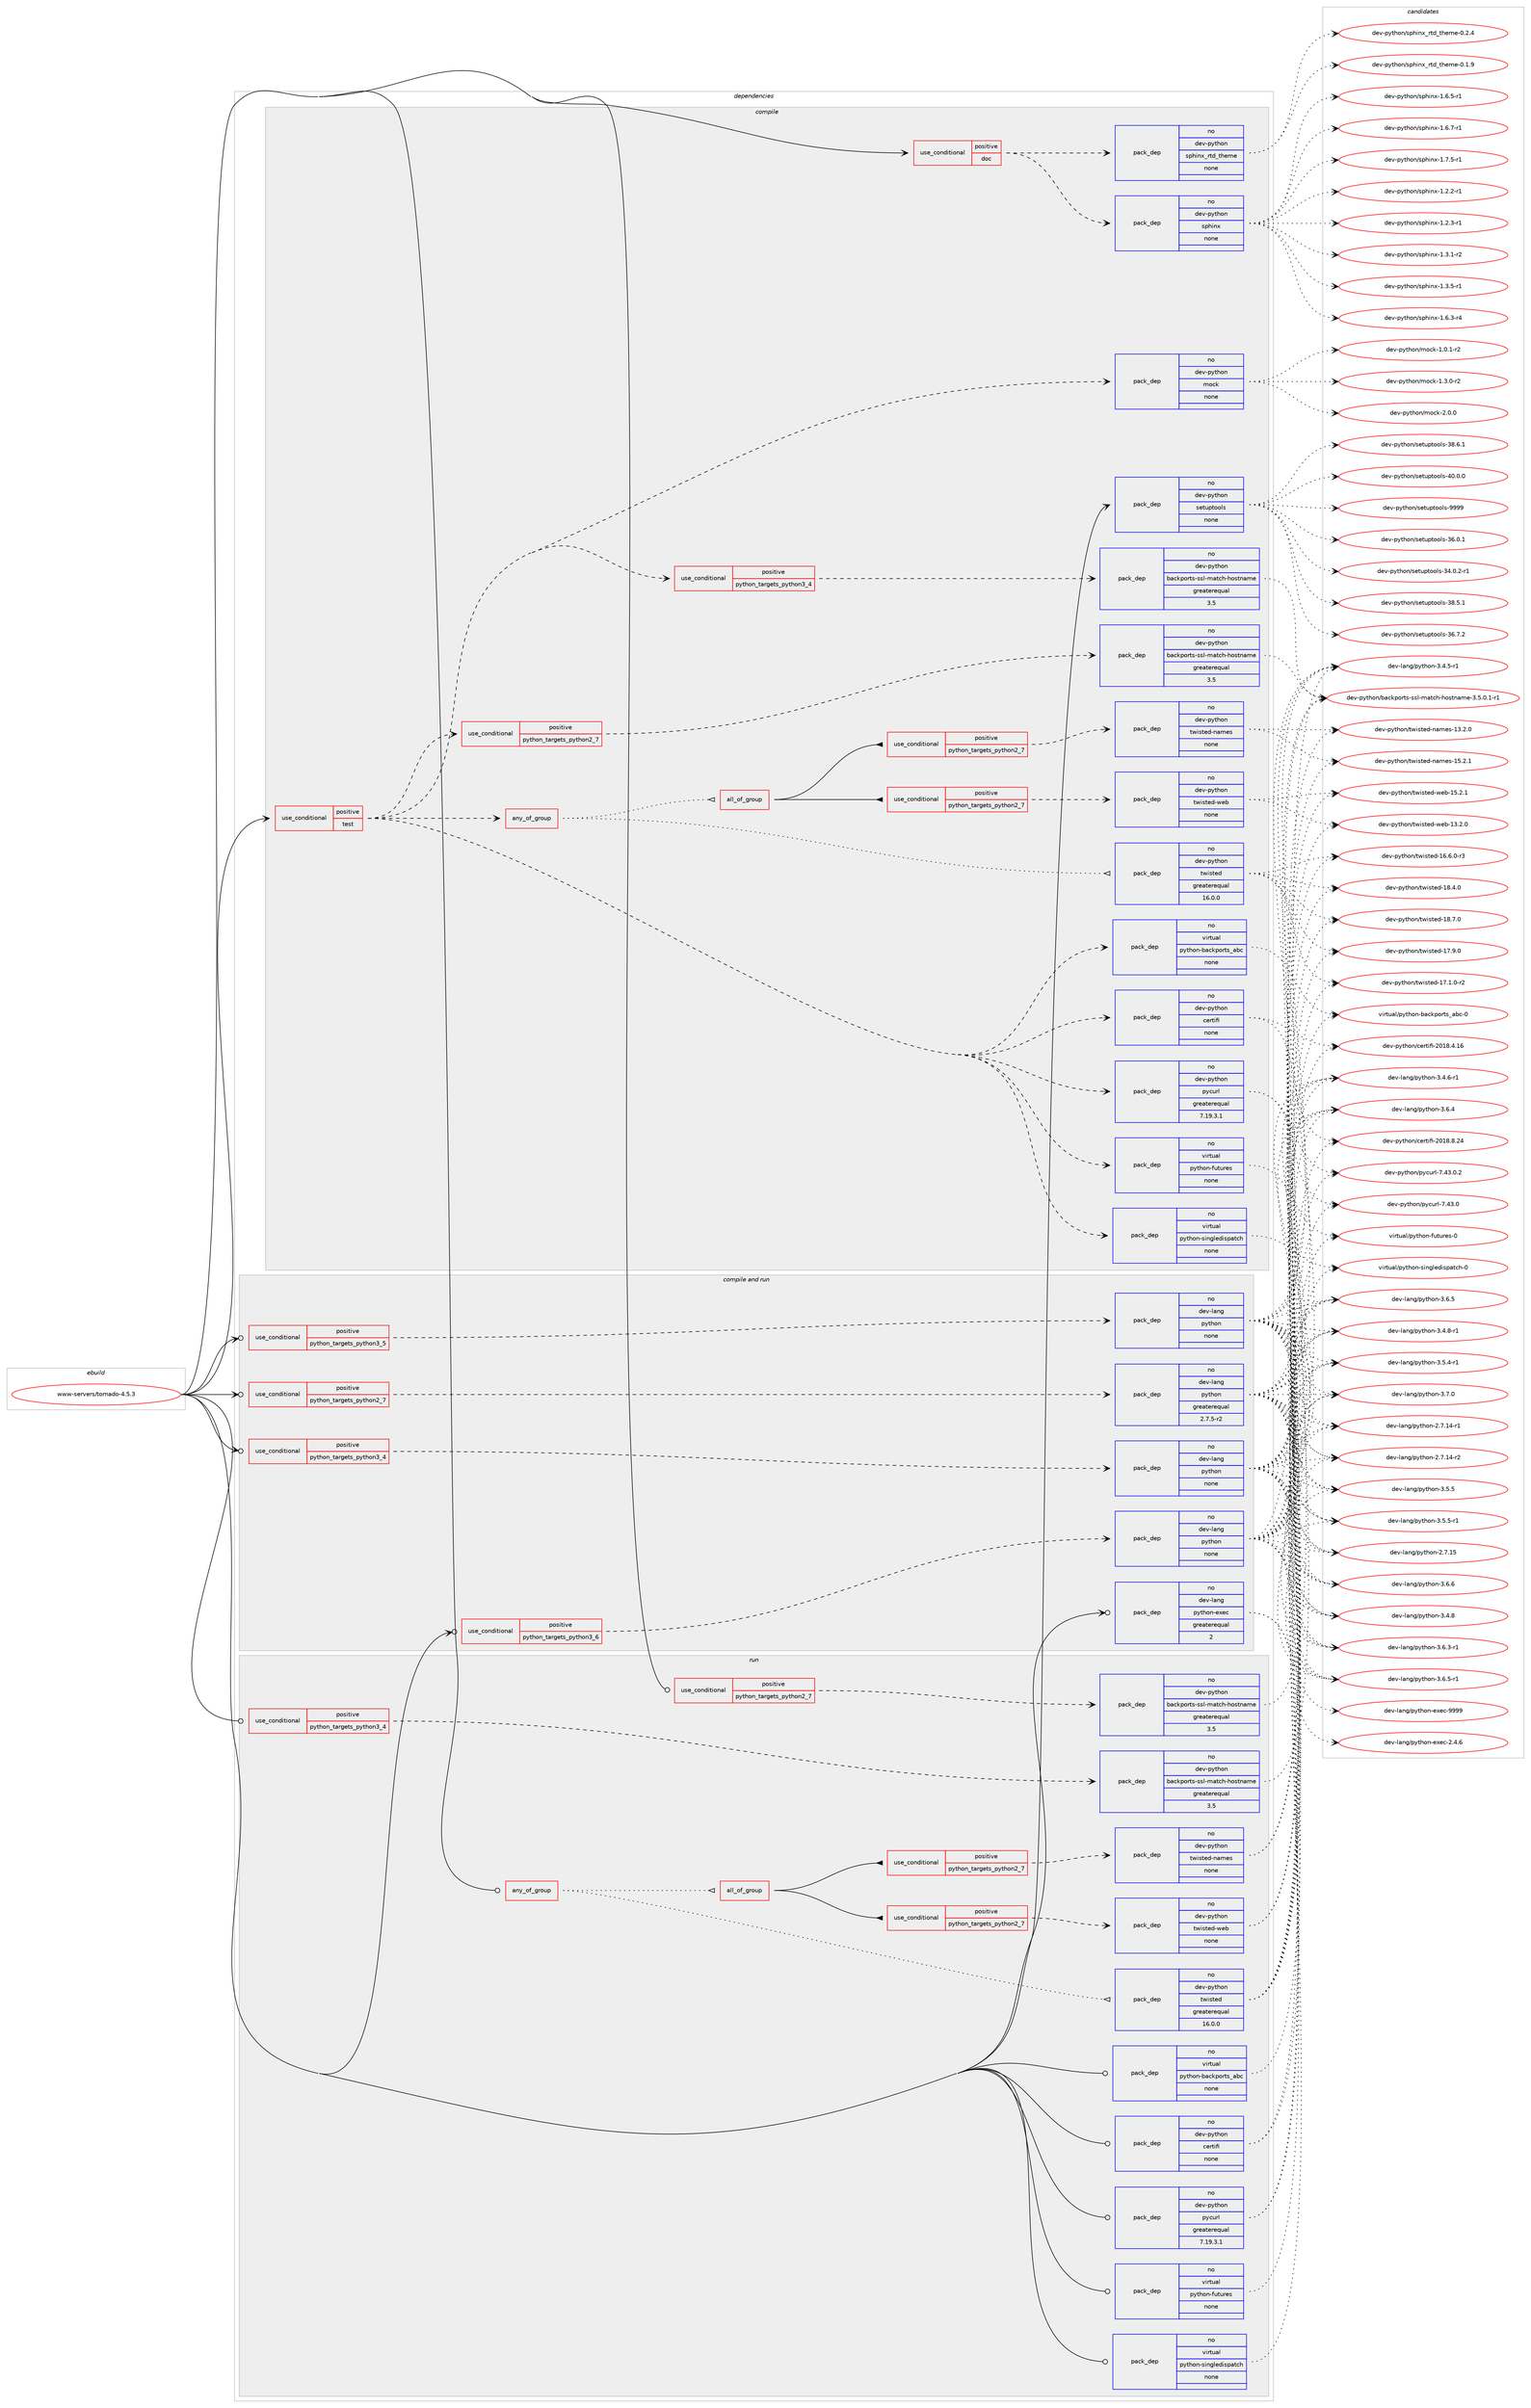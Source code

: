 digraph prolog {

# *************
# Graph options
# *************

newrank=true;
concentrate=true;
compound=true;
graph [rankdir=LR,fontname=Helvetica,fontsize=10,ranksep=1.5];#, ranksep=2.5, nodesep=0.2];
edge  [arrowhead=vee];
node  [fontname=Helvetica,fontsize=10];

# **********
# The ebuild
# **********

subgraph cluster_leftcol {
color=gray;
rank=same;
label=<<i>ebuild</i>>;
id [label="www-servers/tornado-4.5.3", color=red, width=4, href="../www-servers/tornado-4.5.3.svg"];
}

# ****************
# The dependencies
# ****************

subgraph cluster_midcol {
color=gray;
label=<<i>dependencies</i>>;
subgraph cluster_compile {
fillcolor="#eeeeee";
style=filled;
label=<<i>compile</i>>;
subgraph cond4074 {
dependency18777 [label=<<TABLE BORDER="0" CELLBORDER="1" CELLSPACING="0" CELLPADDING="4"><TR><TD ROWSPAN="3" CELLPADDING="10">use_conditional</TD></TR><TR><TD>positive</TD></TR><TR><TD>doc</TD></TR></TABLE>>, shape=none, color=red];
subgraph pack14346 {
dependency18778 [label=<<TABLE BORDER="0" CELLBORDER="1" CELLSPACING="0" CELLPADDING="4" WIDTH="220"><TR><TD ROWSPAN="6" CELLPADDING="30">pack_dep</TD></TR><TR><TD WIDTH="110">no</TD></TR><TR><TD>dev-python</TD></TR><TR><TD>sphinx</TD></TR><TR><TD>none</TD></TR><TR><TD></TD></TR></TABLE>>, shape=none, color=blue];
}
dependency18777:e -> dependency18778:w [weight=20,style="dashed",arrowhead="vee"];
subgraph pack14347 {
dependency18779 [label=<<TABLE BORDER="0" CELLBORDER="1" CELLSPACING="0" CELLPADDING="4" WIDTH="220"><TR><TD ROWSPAN="6" CELLPADDING="30">pack_dep</TD></TR><TR><TD WIDTH="110">no</TD></TR><TR><TD>dev-python</TD></TR><TR><TD>sphinx_rtd_theme</TD></TR><TR><TD>none</TD></TR><TR><TD></TD></TR></TABLE>>, shape=none, color=blue];
}
dependency18777:e -> dependency18779:w [weight=20,style="dashed",arrowhead="vee"];
}
id:e -> dependency18777:w [weight=20,style="solid",arrowhead="vee"];
subgraph cond4075 {
dependency18780 [label=<<TABLE BORDER="0" CELLBORDER="1" CELLSPACING="0" CELLPADDING="4"><TR><TD ROWSPAN="3" CELLPADDING="10">use_conditional</TD></TR><TR><TD>positive</TD></TR><TR><TD>test</TD></TR></TABLE>>, shape=none, color=red];
subgraph pack14348 {
dependency18781 [label=<<TABLE BORDER="0" CELLBORDER="1" CELLSPACING="0" CELLPADDING="4" WIDTH="220"><TR><TD ROWSPAN="6" CELLPADDING="30">pack_dep</TD></TR><TR><TD WIDTH="110">no</TD></TR><TR><TD>dev-python</TD></TR><TR><TD>certifi</TD></TR><TR><TD>none</TD></TR><TR><TD></TD></TR></TABLE>>, shape=none, color=blue];
}
dependency18780:e -> dependency18781:w [weight=20,style="dashed",arrowhead="vee"];
subgraph pack14349 {
dependency18782 [label=<<TABLE BORDER="0" CELLBORDER="1" CELLSPACING="0" CELLPADDING="4" WIDTH="220"><TR><TD ROWSPAN="6" CELLPADDING="30">pack_dep</TD></TR><TR><TD WIDTH="110">no</TD></TR><TR><TD>dev-python</TD></TR><TR><TD>pycurl</TD></TR><TR><TD>greaterequal</TD></TR><TR><TD>7.19.3.1</TD></TR></TABLE>>, shape=none, color=blue];
}
dependency18780:e -> dependency18782:w [weight=20,style="dashed",arrowhead="vee"];
subgraph cond4076 {
dependency18783 [label=<<TABLE BORDER="0" CELLBORDER="1" CELLSPACING="0" CELLPADDING="4"><TR><TD ROWSPAN="3" CELLPADDING="10">use_conditional</TD></TR><TR><TD>positive</TD></TR><TR><TD>python_targets_python2_7</TD></TR></TABLE>>, shape=none, color=red];
subgraph pack14350 {
dependency18784 [label=<<TABLE BORDER="0" CELLBORDER="1" CELLSPACING="0" CELLPADDING="4" WIDTH="220"><TR><TD ROWSPAN="6" CELLPADDING="30">pack_dep</TD></TR><TR><TD WIDTH="110">no</TD></TR><TR><TD>dev-python</TD></TR><TR><TD>backports-ssl-match-hostname</TD></TR><TR><TD>greaterequal</TD></TR><TR><TD>3.5</TD></TR></TABLE>>, shape=none, color=blue];
}
dependency18783:e -> dependency18784:w [weight=20,style="dashed",arrowhead="vee"];
}
dependency18780:e -> dependency18783:w [weight=20,style="dashed",arrowhead="vee"];
subgraph cond4077 {
dependency18785 [label=<<TABLE BORDER="0" CELLBORDER="1" CELLSPACING="0" CELLPADDING="4"><TR><TD ROWSPAN="3" CELLPADDING="10">use_conditional</TD></TR><TR><TD>positive</TD></TR><TR><TD>python_targets_python3_4</TD></TR></TABLE>>, shape=none, color=red];
subgraph pack14351 {
dependency18786 [label=<<TABLE BORDER="0" CELLBORDER="1" CELLSPACING="0" CELLPADDING="4" WIDTH="220"><TR><TD ROWSPAN="6" CELLPADDING="30">pack_dep</TD></TR><TR><TD WIDTH="110">no</TD></TR><TR><TD>dev-python</TD></TR><TR><TD>backports-ssl-match-hostname</TD></TR><TR><TD>greaterequal</TD></TR><TR><TD>3.5</TD></TR></TABLE>>, shape=none, color=blue];
}
dependency18785:e -> dependency18786:w [weight=20,style="dashed",arrowhead="vee"];
}
dependency18780:e -> dependency18785:w [weight=20,style="dashed",arrowhead="vee"];
subgraph any338 {
dependency18787 [label=<<TABLE BORDER="0" CELLBORDER="1" CELLSPACING="0" CELLPADDING="4"><TR><TD CELLPADDING="10">any_of_group</TD></TR></TABLE>>, shape=none, color=red];subgraph pack14352 {
dependency18788 [label=<<TABLE BORDER="0" CELLBORDER="1" CELLSPACING="0" CELLPADDING="4" WIDTH="220"><TR><TD ROWSPAN="6" CELLPADDING="30">pack_dep</TD></TR><TR><TD WIDTH="110">no</TD></TR><TR><TD>dev-python</TD></TR><TR><TD>twisted</TD></TR><TR><TD>greaterequal</TD></TR><TR><TD>16.0.0</TD></TR></TABLE>>, shape=none, color=blue];
}
dependency18787:e -> dependency18788:w [weight=20,style="dotted",arrowhead="oinv"];
subgraph all22 {
dependency18789 [label=<<TABLE BORDER="0" CELLBORDER="1" CELLSPACING="0" CELLPADDING="4"><TR><TD CELLPADDING="10">all_of_group</TD></TR></TABLE>>, shape=none, color=red];subgraph cond4078 {
dependency18790 [label=<<TABLE BORDER="0" CELLBORDER="1" CELLSPACING="0" CELLPADDING="4"><TR><TD ROWSPAN="3" CELLPADDING="10">use_conditional</TD></TR><TR><TD>positive</TD></TR><TR><TD>python_targets_python2_7</TD></TR></TABLE>>, shape=none, color=red];
subgraph pack14353 {
dependency18791 [label=<<TABLE BORDER="0" CELLBORDER="1" CELLSPACING="0" CELLPADDING="4" WIDTH="220"><TR><TD ROWSPAN="6" CELLPADDING="30">pack_dep</TD></TR><TR><TD WIDTH="110">no</TD></TR><TR><TD>dev-python</TD></TR><TR><TD>twisted-names</TD></TR><TR><TD>none</TD></TR><TR><TD></TD></TR></TABLE>>, shape=none, color=blue];
}
dependency18790:e -> dependency18791:w [weight=20,style="dashed",arrowhead="vee"];
}
dependency18789:e -> dependency18790:w [weight=20,style="solid",arrowhead="inv"];
subgraph cond4079 {
dependency18792 [label=<<TABLE BORDER="0" CELLBORDER="1" CELLSPACING="0" CELLPADDING="4"><TR><TD ROWSPAN="3" CELLPADDING="10">use_conditional</TD></TR><TR><TD>positive</TD></TR><TR><TD>python_targets_python2_7</TD></TR></TABLE>>, shape=none, color=red];
subgraph pack14354 {
dependency18793 [label=<<TABLE BORDER="0" CELLBORDER="1" CELLSPACING="0" CELLPADDING="4" WIDTH="220"><TR><TD ROWSPAN="6" CELLPADDING="30">pack_dep</TD></TR><TR><TD WIDTH="110">no</TD></TR><TR><TD>dev-python</TD></TR><TR><TD>twisted-web</TD></TR><TR><TD>none</TD></TR><TR><TD></TD></TR></TABLE>>, shape=none, color=blue];
}
dependency18792:e -> dependency18793:w [weight=20,style="dashed",arrowhead="vee"];
}
dependency18789:e -> dependency18792:w [weight=20,style="solid",arrowhead="inv"];
}
dependency18787:e -> dependency18789:w [weight=20,style="dotted",arrowhead="oinv"];
}
dependency18780:e -> dependency18787:w [weight=20,style="dashed",arrowhead="vee"];
subgraph pack14355 {
dependency18794 [label=<<TABLE BORDER="0" CELLBORDER="1" CELLSPACING="0" CELLPADDING="4" WIDTH="220"><TR><TD ROWSPAN="6" CELLPADDING="30">pack_dep</TD></TR><TR><TD WIDTH="110">no</TD></TR><TR><TD>virtual</TD></TR><TR><TD>python-backports_abc</TD></TR><TR><TD>none</TD></TR><TR><TD></TD></TR></TABLE>>, shape=none, color=blue];
}
dependency18780:e -> dependency18794:w [weight=20,style="dashed",arrowhead="vee"];
subgraph pack14356 {
dependency18795 [label=<<TABLE BORDER="0" CELLBORDER="1" CELLSPACING="0" CELLPADDING="4" WIDTH="220"><TR><TD ROWSPAN="6" CELLPADDING="30">pack_dep</TD></TR><TR><TD WIDTH="110">no</TD></TR><TR><TD>virtual</TD></TR><TR><TD>python-futures</TD></TR><TR><TD>none</TD></TR><TR><TD></TD></TR></TABLE>>, shape=none, color=blue];
}
dependency18780:e -> dependency18795:w [weight=20,style="dashed",arrowhead="vee"];
subgraph pack14357 {
dependency18796 [label=<<TABLE BORDER="0" CELLBORDER="1" CELLSPACING="0" CELLPADDING="4" WIDTH="220"><TR><TD ROWSPAN="6" CELLPADDING="30">pack_dep</TD></TR><TR><TD WIDTH="110">no</TD></TR><TR><TD>virtual</TD></TR><TR><TD>python-singledispatch</TD></TR><TR><TD>none</TD></TR><TR><TD></TD></TR></TABLE>>, shape=none, color=blue];
}
dependency18780:e -> dependency18796:w [weight=20,style="dashed",arrowhead="vee"];
subgraph pack14358 {
dependency18797 [label=<<TABLE BORDER="0" CELLBORDER="1" CELLSPACING="0" CELLPADDING="4" WIDTH="220"><TR><TD ROWSPAN="6" CELLPADDING="30">pack_dep</TD></TR><TR><TD WIDTH="110">no</TD></TR><TR><TD>dev-python</TD></TR><TR><TD>mock</TD></TR><TR><TD>none</TD></TR><TR><TD></TD></TR></TABLE>>, shape=none, color=blue];
}
dependency18780:e -> dependency18797:w [weight=20,style="dashed",arrowhead="vee"];
}
id:e -> dependency18780:w [weight=20,style="solid",arrowhead="vee"];
subgraph pack14359 {
dependency18798 [label=<<TABLE BORDER="0" CELLBORDER="1" CELLSPACING="0" CELLPADDING="4" WIDTH="220"><TR><TD ROWSPAN="6" CELLPADDING="30">pack_dep</TD></TR><TR><TD WIDTH="110">no</TD></TR><TR><TD>dev-python</TD></TR><TR><TD>setuptools</TD></TR><TR><TD>none</TD></TR><TR><TD></TD></TR></TABLE>>, shape=none, color=blue];
}
id:e -> dependency18798:w [weight=20,style="solid",arrowhead="vee"];
}
subgraph cluster_compileandrun {
fillcolor="#eeeeee";
style=filled;
label=<<i>compile and run</i>>;
subgraph cond4080 {
dependency18799 [label=<<TABLE BORDER="0" CELLBORDER="1" CELLSPACING="0" CELLPADDING="4"><TR><TD ROWSPAN="3" CELLPADDING="10">use_conditional</TD></TR><TR><TD>positive</TD></TR><TR><TD>python_targets_python2_7</TD></TR></TABLE>>, shape=none, color=red];
subgraph pack14360 {
dependency18800 [label=<<TABLE BORDER="0" CELLBORDER="1" CELLSPACING="0" CELLPADDING="4" WIDTH="220"><TR><TD ROWSPAN="6" CELLPADDING="30">pack_dep</TD></TR><TR><TD WIDTH="110">no</TD></TR><TR><TD>dev-lang</TD></TR><TR><TD>python</TD></TR><TR><TD>greaterequal</TD></TR><TR><TD>2.7.5-r2</TD></TR></TABLE>>, shape=none, color=blue];
}
dependency18799:e -> dependency18800:w [weight=20,style="dashed",arrowhead="vee"];
}
id:e -> dependency18799:w [weight=20,style="solid",arrowhead="odotvee"];
subgraph cond4081 {
dependency18801 [label=<<TABLE BORDER="0" CELLBORDER="1" CELLSPACING="0" CELLPADDING="4"><TR><TD ROWSPAN="3" CELLPADDING="10">use_conditional</TD></TR><TR><TD>positive</TD></TR><TR><TD>python_targets_python3_4</TD></TR></TABLE>>, shape=none, color=red];
subgraph pack14361 {
dependency18802 [label=<<TABLE BORDER="0" CELLBORDER="1" CELLSPACING="0" CELLPADDING="4" WIDTH="220"><TR><TD ROWSPAN="6" CELLPADDING="30">pack_dep</TD></TR><TR><TD WIDTH="110">no</TD></TR><TR><TD>dev-lang</TD></TR><TR><TD>python</TD></TR><TR><TD>none</TD></TR><TR><TD></TD></TR></TABLE>>, shape=none, color=blue];
}
dependency18801:e -> dependency18802:w [weight=20,style="dashed",arrowhead="vee"];
}
id:e -> dependency18801:w [weight=20,style="solid",arrowhead="odotvee"];
subgraph cond4082 {
dependency18803 [label=<<TABLE BORDER="0" CELLBORDER="1" CELLSPACING="0" CELLPADDING="4"><TR><TD ROWSPAN="3" CELLPADDING="10">use_conditional</TD></TR><TR><TD>positive</TD></TR><TR><TD>python_targets_python3_5</TD></TR></TABLE>>, shape=none, color=red];
subgraph pack14362 {
dependency18804 [label=<<TABLE BORDER="0" CELLBORDER="1" CELLSPACING="0" CELLPADDING="4" WIDTH="220"><TR><TD ROWSPAN="6" CELLPADDING="30">pack_dep</TD></TR><TR><TD WIDTH="110">no</TD></TR><TR><TD>dev-lang</TD></TR><TR><TD>python</TD></TR><TR><TD>none</TD></TR><TR><TD></TD></TR></TABLE>>, shape=none, color=blue];
}
dependency18803:e -> dependency18804:w [weight=20,style="dashed",arrowhead="vee"];
}
id:e -> dependency18803:w [weight=20,style="solid",arrowhead="odotvee"];
subgraph cond4083 {
dependency18805 [label=<<TABLE BORDER="0" CELLBORDER="1" CELLSPACING="0" CELLPADDING="4"><TR><TD ROWSPAN="3" CELLPADDING="10">use_conditional</TD></TR><TR><TD>positive</TD></TR><TR><TD>python_targets_python3_6</TD></TR></TABLE>>, shape=none, color=red];
subgraph pack14363 {
dependency18806 [label=<<TABLE BORDER="0" CELLBORDER="1" CELLSPACING="0" CELLPADDING="4" WIDTH="220"><TR><TD ROWSPAN="6" CELLPADDING="30">pack_dep</TD></TR><TR><TD WIDTH="110">no</TD></TR><TR><TD>dev-lang</TD></TR><TR><TD>python</TD></TR><TR><TD>none</TD></TR><TR><TD></TD></TR></TABLE>>, shape=none, color=blue];
}
dependency18805:e -> dependency18806:w [weight=20,style="dashed",arrowhead="vee"];
}
id:e -> dependency18805:w [weight=20,style="solid",arrowhead="odotvee"];
subgraph pack14364 {
dependency18807 [label=<<TABLE BORDER="0" CELLBORDER="1" CELLSPACING="0" CELLPADDING="4" WIDTH="220"><TR><TD ROWSPAN="6" CELLPADDING="30">pack_dep</TD></TR><TR><TD WIDTH="110">no</TD></TR><TR><TD>dev-lang</TD></TR><TR><TD>python-exec</TD></TR><TR><TD>greaterequal</TD></TR><TR><TD>2</TD></TR></TABLE>>, shape=none, color=blue];
}
id:e -> dependency18807:w [weight=20,style="solid",arrowhead="odotvee"];
}
subgraph cluster_run {
fillcolor="#eeeeee";
style=filled;
label=<<i>run</i>>;
subgraph any339 {
dependency18808 [label=<<TABLE BORDER="0" CELLBORDER="1" CELLSPACING="0" CELLPADDING="4"><TR><TD CELLPADDING="10">any_of_group</TD></TR></TABLE>>, shape=none, color=red];subgraph pack14365 {
dependency18809 [label=<<TABLE BORDER="0" CELLBORDER="1" CELLSPACING="0" CELLPADDING="4" WIDTH="220"><TR><TD ROWSPAN="6" CELLPADDING="30">pack_dep</TD></TR><TR><TD WIDTH="110">no</TD></TR><TR><TD>dev-python</TD></TR><TR><TD>twisted</TD></TR><TR><TD>greaterequal</TD></TR><TR><TD>16.0.0</TD></TR></TABLE>>, shape=none, color=blue];
}
dependency18808:e -> dependency18809:w [weight=20,style="dotted",arrowhead="oinv"];
subgraph all23 {
dependency18810 [label=<<TABLE BORDER="0" CELLBORDER="1" CELLSPACING="0" CELLPADDING="4"><TR><TD CELLPADDING="10">all_of_group</TD></TR></TABLE>>, shape=none, color=red];subgraph cond4084 {
dependency18811 [label=<<TABLE BORDER="0" CELLBORDER="1" CELLSPACING="0" CELLPADDING="4"><TR><TD ROWSPAN="3" CELLPADDING="10">use_conditional</TD></TR><TR><TD>positive</TD></TR><TR><TD>python_targets_python2_7</TD></TR></TABLE>>, shape=none, color=red];
subgraph pack14366 {
dependency18812 [label=<<TABLE BORDER="0" CELLBORDER="1" CELLSPACING="0" CELLPADDING="4" WIDTH="220"><TR><TD ROWSPAN="6" CELLPADDING="30">pack_dep</TD></TR><TR><TD WIDTH="110">no</TD></TR><TR><TD>dev-python</TD></TR><TR><TD>twisted-names</TD></TR><TR><TD>none</TD></TR><TR><TD></TD></TR></TABLE>>, shape=none, color=blue];
}
dependency18811:e -> dependency18812:w [weight=20,style="dashed",arrowhead="vee"];
}
dependency18810:e -> dependency18811:w [weight=20,style="solid",arrowhead="inv"];
subgraph cond4085 {
dependency18813 [label=<<TABLE BORDER="0" CELLBORDER="1" CELLSPACING="0" CELLPADDING="4"><TR><TD ROWSPAN="3" CELLPADDING="10">use_conditional</TD></TR><TR><TD>positive</TD></TR><TR><TD>python_targets_python2_7</TD></TR></TABLE>>, shape=none, color=red];
subgraph pack14367 {
dependency18814 [label=<<TABLE BORDER="0" CELLBORDER="1" CELLSPACING="0" CELLPADDING="4" WIDTH="220"><TR><TD ROWSPAN="6" CELLPADDING="30">pack_dep</TD></TR><TR><TD WIDTH="110">no</TD></TR><TR><TD>dev-python</TD></TR><TR><TD>twisted-web</TD></TR><TR><TD>none</TD></TR><TR><TD></TD></TR></TABLE>>, shape=none, color=blue];
}
dependency18813:e -> dependency18814:w [weight=20,style="dashed",arrowhead="vee"];
}
dependency18810:e -> dependency18813:w [weight=20,style="solid",arrowhead="inv"];
}
dependency18808:e -> dependency18810:w [weight=20,style="dotted",arrowhead="oinv"];
}
id:e -> dependency18808:w [weight=20,style="solid",arrowhead="odot"];
subgraph cond4086 {
dependency18815 [label=<<TABLE BORDER="0" CELLBORDER="1" CELLSPACING="0" CELLPADDING="4"><TR><TD ROWSPAN="3" CELLPADDING="10">use_conditional</TD></TR><TR><TD>positive</TD></TR><TR><TD>python_targets_python2_7</TD></TR></TABLE>>, shape=none, color=red];
subgraph pack14368 {
dependency18816 [label=<<TABLE BORDER="0" CELLBORDER="1" CELLSPACING="0" CELLPADDING="4" WIDTH="220"><TR><TD ROWSPAN="6" CELLPADDING="30">pack_dep</TD></TR><TR><TD WIDTH="110">no</TD></TR><TR><TD>dev-python</TD></TR><TR><TD>backports-ssl-match-hostname</TD></TR><TR><TD>greaterequal</TD></TR><TR><TD>3.5</TD></TR></TABLE>>, shape=none, color=blue];
}
dependency18815:e -> dependency18816:w [weight=20,style="dashed",arrowhead="vee"];
}
id:e -> dependency18815:w [weight=20,style="solid",arrowhead="odot"];
subgraph cond4087 {
dependency18817 [label=<<TABLE BORDER="0" CELLBORDER="1" CELLSPACING="0" CELLPADDING="4"><TR><TD ROWSPAN="3" CELLPADDING="10">use_conditional</TD></TR><TR><TD>positive</TD></TR><TR><TD>python_targets_python3_4</TD></TR></TABLE>>, shape=none, color=red];
subgraph pack14369 {
dependency18818 [label=<<TABLE BORDER="0" CELLBORDER="1" CELLSPACING="0" CELLPADDING="4" WIDTH="220"><TR><TD ROWSPAN="6" CELLPADDING="30">pack_dep</TD></TR><TR><TD WIDTH="110">no</TD></TR><TR><TD>dev-python</TD></TR><TR><TD>backports-ssl-match-hostname</TD></TR><TR><TD>greaterequal</TD></TR><TR><TD>3.5</TD></TR></TABLE>>, shape=none, color=blue];
}
dependency18817:e -> dependency18818:w [weight=20,style="dashed",arrowhead="vee"];
}
id:e -> dependency18817:w [weight=20,style="solid",arrowhead="odot"];
subgraph pack14370 {
dependency18819 [label=<<TABLE BORDER="0" CELLBORDER="1" CELLSPACING="0" CELLPADDING="4" WIDTH="220"><TR><TD ROWSPAN="6" CELLPADDING="30">pack_dep</TD></TR><TR><TD WIDTH="110">no</TD></TR><TR><TD>dev-python</TD></TR><TR><TD>certifi</TD></TR><TR><TD>none</TD></TR><TR><TD></TD></TR></TABLE>>, shape=none, color=blue];
}
id:e -> dependency18819:w [weight=20,style="solid",arrowhead="odot"];
subgraph pack14371 {
dependency18820 [label=<<TABLE BORDER="0" CELLBORDER="1" CELLSPACING="0" CELLPADDING="4" WIDTH="220"><TR><TD ROWSPAN="6" CELLPADDING="30">pack_dep</TD></TR><TR><TD WIDTH="110">no</TD></TR><TR><TD>dev-python</TD></TR><TR><TD>pycurl</TD></TR><TR><TD>greaterequal</TD></TR><TR><TD>7.19.3.1</TD></TR></TABLE>>, shape=none, color=blue];
}
id:e -> dependency18820:w [weight=20,style="solid",arrowhead="odot"];
subgraph pack14372 {
dependency18821 [label=<<TABLE BORDER="0" CELLBORDER="1" CELLSPACING="0" CELLPADDING="4" WIDTH="220"><TR><TD ROWSPAN="6" CELLPADDING="30">pack_dep</TD></TR><TR><TD WIDTH="110">no</TD></TR><TR><TD>virtual</TD></TR><TR><TD>python-backports_abc</TD></TR><TR><TD>none</TD></TR><TR><TD></TD></TR></TABLE>>, shape=none, color=blue];
}
id:e -> dependency18821:w [weight=20,style="solid",arrowhead="odot"];
subgraph pack14373 {
dependency18822 [label=<<TABLE BORDER="0" CELLBORDER="1" CELLSPACING="0" CELLPADDING="4" WIDTH="220"><TR><TD ROWSPAN="6" CELLPADDING="30">pack_dep</TD></TR><TR><TD WIDTH="110">no</TD></TR><TR><TD>virtual</TD></TR><TR><TD>python-futures</TD></TR><TR><TD>none</TD></TR><TR><TD></TD></TR></TABLE>>, shape=none, color=blue];
}
id:e -> dependency18822:w [weight=20,style="solid",arrowhead="odot"];
subgraph pack14374 {
dependency18823 [label=<<TABLE BORDER="0" CELLBORDER="1" CELLSPACING="0" CELLPADDING="4" WIDTH="220"><TR><TD ROWSPAN="6" CELLPADDING="30">pack_dep</TD></TR><TR><TD WIDTH="110">no</TD></TR><TR><TD>virtual</TD></TR><TR><TD>python-singledispatch</TD></TR><TR><TD>none</TD></TR><TR><TD></TD></TR></TABLE>>, shape=none, color=blue];
}
id:e -> dependency18823:w [weight=20,style="solid",arrowhead="odot"];
}
}

# **************
# The candidates
# **************

subgraph cluster_choices {
rank=same;
color=gray;
label=<<i>candidates</i>>;

subgraph choice14346 {
color=black;
nodesep=1;
choice10010111845112121116104111110471151121041051101204549465046504511449 [label="dev-python/sphinx-1.2.2-r1", color=red, width=4,href="../dev-python/sphinx-1.2.2-r1.svg"];
choice10010111845112121116104111110471151121041051101204549465046514511449 [label="dev-python/sphinx-1.2.3-r1", color=red, width=4,href="../dev-python/sphinx-1.2.3-r1.svg"];
choice10010111845112121116104111110471151121041051101204549465146494511450 [label="dev-python/sphinx-1.3.1-r2", color=red, width=4,href="../dev-python/sphinx-1.3.1-r2.svg"];
choice10010111845112121116104111110471151121041051101204549465146534511449 [label="dev-python/sphinx-1.3.5-r1", color=red, width=4,href="../dev-python/sphinx-1.3.5-r1.svg"];
choice10010111845112121116104111110471151121041051101204549465446514511452 [label="dev-python/sphinx-1.6.3-r4", color=red, width=4,href="../dev-python/sphinx-1.6.3-r4.svg"];
choice10010111845112121116104111110471151121041051101204549465446534511449 [label="dev-python/sphinx-1.6.5-r1", color=red, width=4,href="../dev-python/sphinx-1.6.5-r1.svg"];
choice10010111845112121116104111110471151121041051101204549465446554511449 [label="dev-python/sphinx-1.6.7-r1", color=red, width=4,href="../dev-python/sphinx-1.6.7-r1.svg"];
choice10010111845112121116104111110471151121041051101204549465546534511449 [label="dev-python/sphinx-1.7.5-r1", color=red, width=4,href="../dev-python/sphinx-1.7.5-r1.svg"];
dependency18778:e -> choice10010111845112121116104111110471151121041051101204549465046504511449:w [style=dotted,weight="100"];
dependency18778:e -> choice10010111845112121116104111110471151121041051101204549465046514511449:w [style=dotted,weight="100"];
dependency18778:e -> choice10010111845112121116104111110471151121041051101204549465146494511450:w [style=dotted,weight="100"];
dependency18778:e -> choice10010111845112121116104111110471151121041051101204549465146534511449:w [style=dotted,weight="100"];
dependency18778:e -> choice10010111845112121116104111110471151121041051101204549465446514511452:w [style=dotted,weight="100"];
dependency18778:e -> choice10010111845112121116104111110471151121041051101204549465446534511449:w [style=dotted,weight="100"];
dependency18778:e -> choice10010111845112121116104111110471151121041051101204549465446554511449:w [style=dotted,weight="100"];
dependency18778:e -> choice10010111845112121116104111110471151121041051101204549465546534511449:w [style=dotted,weight="100"];
}
subgraph choice14347 {
color=black;
nodesep=1;
choice10010111845112121116104111110471151121041051101209511411610095116104101109101454846494657 [label="dev-python/sphinx_rtd_theme-0.1.9", color=red, width=4,href="../dev-python/sphinx_rtd_theme-0.1.9.svg"];
choice10010111845112121116104111110471151121041051101209511411610095116104101109101454846504652 [label="dev-python/sphinx_rtd_theme-0.2.4", color=red, width=4,href="../dev-python/sphinx_rtd_theme-0.2.4.svg"];
dependency18779:e -> choice10010111845112121116104111110471151121041051101209511411610095116104101109101454846494657:w [style=dotted,weight="100"];
dependency18779:e -> choice10010111845112121116104111110471151121041051101209511411610095116104101109101454846504652:w [style=dotted,weight="100"];
}
subgraph choice14348 {
color=black;
nodesep=1;
choice10010111845112121116104111110479910111411610510210545504849564652464954 [label="dev-python/certifi-2018.4.16", color=red, width=4,href="../dev-python/certifi-2018.4.16.svg"];
choice10010111845112121116104111110479910111411610510210545504849564656465052 [label="dev-python/certifi-2018.8.24", color=red, width=4,href="../dev-python/certifi-2018.8.24.svg"];
dependency18781:e -> choice10010111845112121116104111110479910111411610510210545504849564652464954:w [style=dotted,weight="100"];
dependency18781:e -> choice10010111845112121116104111110479910111411610510210545504849564656465052:w [style=dotted,weight="100"];
}
subgraph choice14349 {
color=black;
nodesep=1;
choice10010111845112121116104111110471121219911711410845554652514648 [label="dev-python/pycurl-7.43.0", color=red, width=4,href="../dev-python/pycurl-7.43.0.svg"];
choice100101118451121211161041111104711212199117114108455546525146484650 [label="dev-python/pycurl-7.43.0.2", color=red, width=4,href="../dev-python/pycurl-7.43.0.2.svg"];
dependency18782:e -> choice10010111845112121116104111110471121219911711410845554652514648:w [style=dotted,weight="100"];
dependency18782:e -> choice100101118451121211161041111104711212199117114108455546525146484650:w [style=dotted,weight="100"];
}
subgraph choice14350 {
color=black;
nodesep=1;
choice100101118451121211161041111104798979910711211111411611545115115108451099711699104451041111151161109710910145514653464846494511449 [label="dev-python/backports-ssl-match-hostname-3.5.0.1-r1", color=red, width=4,href="../dev-python/backports-ssl-match-hostname-3.5.0.1-r1.svg"];
dependency18784:e -> choice100101118451121211161041111104798979910711211111411611545115115108451099711699104451041111151161109710910145514653464846494511449:w [style=dotted,weight="100"];
}
subgraph choice14351 {
color=black;
nodesep=1;
choice100101118451121211161041111104798979910711211111411611545115115108451099711699104451041111151161109710910145514653464846494511449 [label="dev-python/backports-ssl-match-hostname-3.5.0.1-r1", color=red, width=4,href="../dev-python/backports-ssl-match-hostname-3.5.0.1-r1.svg"];
dependency18786:e -> choice100101118451121211161041111104798979910711211111411611545115115108451099711699104451041111151161109710910145514653464846494511449:w [style=dotted,weight="100"];
}
subgraph choice14352 {
color=black;
nodesep=1;
choice1001011184511212111610411111047116119105115116101100454954465446484511451 [label="dev-python/twisted-16.6.0-r3", color=red, width=4,href="../dev-python/twisted-16.6.0-r3.svg"];
choice1001011184511212111610411111047116119105115116101100454955464946484511450 [label="dev-python/twisted-17.1.0-r2", color=red, width=4,href="../dev-python/twisted-17.1.0-r2.svg"];
choice100101118451121211161041111104711611910511511610110045495546574648 [label="dev-python/twisted-17.9.0", color=red, width=4,href="../dev-python/twisted-17.9.0.svg"];
choice100101118451121211161041111104711611910511511610110045495646524648 [label="dev-python/twisted-18.4.0", color=red, width=4,href="../dev-python/twisted-18.4.0.svg"];
choice100101118451121211161041111104711611910511511610110045495646554648 [label="dev-python/twisted-18.7.0", color=red, width=4,href="../dev-python/twisted-18.7.0.svg"];
dependency18788:e -> choice1001011184511212111610411111047116119105115116101100454954465446484511451:w [style=dotted,weight="100"];
dependency18788:e -> choice1001011184511212111610411111047116119105115116101100454955464946484511450:w [style=dotted,weight="100"];
dependency18788:e -> choice100101118451121211161041111104711611910511511610110045495546574648:w [style=dotted,weight="100"];
dependency18788:e -> choice100101118451121211161041111104711611910511511610110045495646524648:w [style=dotted,weight="100"];
dependency18788:e -> choice100101118451121211161041111104711611910511511610110045495646554648:w [style=dotted,weight="100"];
}
subgraph choice14353 {
color=black;
nodesep=1;
choice1001011184511212111610411111047116119105115116101100451109710910111545495146504648 [label="dev-python/twisted-names-13.2.0", color=red, width=4,href="../dev-python/twisted-names-13.2.0.svg"];
choice1001011184511212111610411111047116119105115116101100451109710910111545495346504649 [label="dev-python/twisted-names-15.2.1", color=red, width=4,href="../dev-python/twisted-names-15.2.1.svg"];
dependency18791:e -> choice1001011184511212111610411111047116119105115116101100451109710910111545495146504648:w [style=dotted,weight="100"];
dependency18791:e -> choice1001011184511212111610411111047116119105115116101100451109710910111545495346504649:w [style=dotted,weight="100"];
}
subgraph choice14354 {
color=black;
nodesep=1;
choice1001011184511212111610411111047116119105115116101100451191019845495146504648 [label="dev-python/twisted-web-13.2.0", color=red, width=4,href="../dev-python/twisted-web-13.2.0.svg"];
choice1001011184511212111610411111047116119105115116101100451191019845495346504649 [label="dev-python/twisted-web-15.2.1", color=red, width=4,href="../dev-python/twisted-web-15.2.1.svg"];
dependency18793:e -> choice1001011184511212111610411111047116119105115116101100451191019845495146504648:w [style=dotted,weight="100"];
dependency18793:e -> choice1001011184511212111610411111047116119105115116101100451191019845495346504649:w [style=dotted,weight="100"];
}
subgraph choice14355 {
color=black;
nodesep=1;
choice118105114116117971084711212111610411111045989799107112111114116115959798994548 [label="virtual/python-backports_abc-0", color=red, width=4,href="../virtual/python-backports_abc-0.svg"];
dependency18794:e -> choice118105114116117971084711212111610411111045989799107112111114116115959798994548:w [style=dotted,weight="100"];
}
subgraph choice14356 {
color=black;
nodesep=1;
choice1181051141161179710847112121116104111110451021171161171141011154548 [label="virtual/python-futures-0", color=red, width=4,href="../virtual/python-futures-0.svg"];
dependency18795:e -> choice1181051141161179710847112121116104111110451021171161171141011154548:w [style=dotted,weight="100"];
}
subgraph choice14357 {
color=black;
nodesep=1;
choice11810511411611797108471121211161041111104511510511010310810110010511511297116991044548 [label="virtual/python-singledispatch-0", color=red, width=4,href="../virtual/python-singledispatch-0.svg"];
dependency18796:e -> choice11810511411611797108471121211161041111104511510511010310810110010511511297116991044548:w [style=dotted,weight="100"];
}
subgraph choice14358 {
color=black;
nodesep=1;
choice1001011184511212111610411111047109111991074549464846494511450 [label="dev-python/mock-1.0.1-r2", color=red, width=4,href="../dev-python/mock-1.0.1-r2.svg"];
choice1001011184511212111610411111047109111991074549465146484511450 [label="dev-python/mock-1.3.0-r2", color=red, width=4,href="../dev-python/mock-1.3.0-r2.svg"];
choice100101118451121211161041111104710911199107455046484648 [label="dev-python/mock-2.0.0", color=red, width=4,href="../dev-python/mock-2.0.0.svg"];
dependency18797:e -> choice1001011184511212111610411111047109111991074549464846494511450:w [style=dotted,weight="100"];
dependency18797:e -> choice1001011184511212111610411111047109111991074549465146484511450:w [style=dotted,weight="100"];
dependency18797:e -> choice100101118451121211161041111104710911199107455046484648:w [style=dotted,weight="100"];
}
subgraph choice14359 {
color=black;
nodesep=1;
choice1001011184511212111610411111047115101116117112116111111108115455152464846504511449 [label="dev-python/setuptools-34.0.2-r1", color=red, width=4,href="../dev-python/setuptools-34.0.2-r1.svg"];
choice100101118451121211161041111104711510111611711211611111110811545515446484649 [label="dev-python/setuptools-36.0.1", color=red, width=4,href="../dev-python/setuptools-36.0.1.svg"];
choice100101118451121211161041111104711510111611711211611111110811545515446554650 [label="dev-python/setuptools-36.7.2", color=red, width=4,href="../dev-python/setuptools-36.7.2.svg"];
choice100101118451121211161041111104711510111611711211611111110811545515646534649 [label="dev-python/setuptools-38.5.1", color=red, width=4,href="../dev-python/setuptools-38.5.1.svg"];
choice100101118451121211161041111104711510111611711211611111110811545515646544649 [label="dev-python/setuptools-38.6.1", color=red, width=4,href="../dev-python/setuptools-38.6.1.svg"];
choice100101118451121211161041111104711510111611711211611111110811545524846484648 [label="dev-python/setuptools-40.0.0", color=red, width=4,href="../dev-python/setuptools-40.0.0.svg"];
choice10010111845112121116104111110471151011161171121161111111081154557575757 [label="dev-python/setuptools-9999", color=red, width=4,href="../dev-python/setuptools-9999.svg"];
dependency18798:e -> choice1001011184511212111610411111047115101116117112116111111108115455152464846504511449:w [style=dotted,weight="100"];
dependency18798:e -> choice100101118451121211161041111104711510111611711211611111110811545515446484649:w [style=dotted,weight="100"];
dependency18798:e -> choice100101118451121211161041111104711510111611711211611111110811545515446554650:w [style=dotted,weight="100"];
dependency18798:e -> choice100101118451121211161041111104711510111611711211611111110811545515646534649:w [style=dotted,weight="100"];
dependency18798:e -> choice100101118451121211161041111104711510111611711211611111110811545515646544649:w [style=dotted,weight="100"];
dependency18798:e -> choice100101118451121211161041111104711510111611711211611111110811545524846484648:w [style=dotted,weight="100"];
dependency18798:e -> choice10010111845112121116104111110471151011161171121161111111081154557575757:w [style=dotted,weight="100"];
}
subgraph choice14360 {
color=black;
nodesep=1;
choice100101118451089711010347112121116104111110455046554649524511449 [label="dev-lang/python-2.7.14-r1", color=red, width=4,href="../dev-lang/python-2.7.14-r1.svg"];
choice100101118451089711010347112121116104111110455046554649524511450 [label="dev-lang/python-2.7.14-r2", color=red, width=4,href="../dev-lang/python-2.7.14-r2.svg"];
choice10010111845108971101034711212111610411111045504655464953 [label="dev-lang/python-2.7.15", color=red, width=4,href="../dev-lang/python-2.7.15.svg"];
choice1001011184510897110103471121211161041111104551465246534511449 [label="dev-lang/python-3.4.5-r1", color=red, width=4,href="../dev-lang/python-3.4.5-r1.svg"];
choice1001011184510897110103471121211161041111104551465246544511449 [label="dev-lang/python-3.4.6-r1", color=red, width=4,href="../dev-lang/python-3.4.6-r1.svg"];
choice100101118451089711010347112121116104111110455146524656 [label="dev-lang/python-3.4.8", color=red, width=4,href="../dev-lang/python-3.4.8.svg"];
choice1001011184510897110103471121211161041111104551465246564511449 [label="dev-lang/python-3.4.8-r1", color=red, width=4,href="../dev-lang/python-3.4.8-r1.svg"];
choice1001011184510897110103471121211161041111104551465346524511449 [label="dev-lang/python-3.5.4-r1", color=red, width=4,href="../dev-lang/python-3.5.4-r1.svg"];
choice100101118451089711010347112121116104111110455146534653 [label="dev-lang/python-3.5.5", color=red, width=4,href="../dev-lang/python-3.5.5.svg"];
choice1001011184510897110103471121211161041111104551465346534511449 [label="dev-lang/python-3.5.5-r1", color=red, width=4,href="../dev-lang/python-3.5.5-r1.svg"];
choice1001011184510897110103471121211161041111104551465446514511449 [label="dev-lang/python-3.6.3-r1", color=red, width=4,href="../dev-lang/python-3.6.3-r1.svg"];
choice100101118451089711010347112121116104111110455146544652 [label="dev-lang/python-3.6.4", color=red, width=4,href="../dev-lang/python-3.6.4.svg"];
choice100101118451089711010347112121116104111110455146544653 [label="dev-lang/python-3.6.5", color=red, width=4,href="../dev-lang/python-3.6.5.svg"];
choice1001011184510897110103471121211161041111104551465446534511449 [label="dev-lang/python-3.6.5-r1", color=red, width=4,href="../dev-lang/python-3.6.5-r1.svg"];
choice100101118451089711010347112121116104111110455146544654 [label="dev-lang/python-3.6.6", color=red, width=4,href="../dev-lang/python-3.6.6.svg"];
choice100101118451089711010347112121116104111110455146554648 [label="dev-lang/python-3.7.0", color=red, width=4,href="../dev-lang/python-3.7.0.svg"];
dependency18800:e -> choice100101118451089711010347112121116104111110455046554649524511449:w [style=dotted,weight="100"];
dependency18800:e -> choice100101118451089711010347112121116104111110455046554649524511450:w [style=dotted,weight="100"];
dependency18800:e -> choice10010111845108971101034711212111610411111045504655464953:w [style=dotted,weight="100"];
dependency18800:e -> choice1001011184510897110103471121211161041111104551465246534511449:w [style=dotted,weight="100"];
dependency18800:e -> choice1001011184510897110103471121211161041111104551465246544511449:w [style=dotted,weight="100"];
dependency18800:e -> choice100101118451089711010347112121116104111110455146524656:w [style=dotted,weight="100"];
dependency18800:e -> choice1001011184510897110103471121211161041111104551465246564511449:w [style=dotted,weight="100"];
dependency18800:e -> choice1001011184510897110103471121211161041111104551465346524511449:w [style=dotted,weight="100"];
dependency18800:e -> choice100101118451089711010347112121116104111110455146534653:w [style=dotted,weight="100"];
dependency18800:e -> choice1001011184510897110103471121211161041111104551465346534511449:w [style=dotted,weight="100"];
dependency18800:e -> choice1001011184510897110103471121211161041111104551465446514511449:w [style=dotted,weight="100"];
dependency18800:e -> choice100101118451089711010347112121116104111110455146544652:w [style=dotted,weight="100"];
dependency18800:e -> choice100101118451089711010347112121116104111110455146544653:w [style=dotted,weight="100"];
dependency18800:e -> choice1001011184510897110103471121211161041111104551465446534511449:w [style=dotted,weight="100"];
dependency18800:e -> choice100101118451089711010347112121116104111110455146544654:w [style=dotted,weight="100"];
dependency18800:e -> choice100101118451089711010347112121116104111110455146554648:w [style=dotted,weight="100"];
}
subgraph choice14361 {
color=black;
nodesep=1;
choice100101118451089711010347112121116104111110455046554649524511449 [label="dev-lang/python-2.7.14-r1", color=red, width=4,href="../dev-lang/python-2.7.14-r1.svg"];
choice100101118451089711010347112121116104111110455046554649524511450 [label="dev-lang/python-2.7.14-r2", color=red, width=4,href="../dev-lang/python-2.7.14-r2.svg"];
choice10010111845108971101034711212111610411111045504655464953 [label="dev-lang/python-2.7.15", color=red, width=4,href="../dev-lang/python-2.7.15.svg"];
choice1001011184510897110103471121211161041111104551465246534511449 [label="dev-lang/python-3.4.5-r1", color=red, width=4,href="../dev-lang/python-3.4.5-r1.svg"];
choice1001011184510897110103471121211161041111104551465246544511449 [label="dev-lang/python-3.4.6-r1", color=red, width=4,href="../dev-lang/python-3.4.6-r1.svg"];
choice100101118451089711010347112121116104111110455146524656 [label="dev-lang/python-3.4.8", color=red, width=4,href="../dev-lang/python-3.4.8.svg"];
choice1001011184510897110103471121211161041111104551465246564511449 [label="dev-lang/python-3.4.8-r1", color=red, width=4,href="../dev-lang/python-3.4.8-r1.svg"];
choice1001011184510897110103471121211161041111104551465346524511449 [label="dev-lang/python-3.5.4-r1", color=red, width=4,href="../dev-lang/python-3.5.4-r1.svg"];
choice100101118451089711010347112121116104111110455146534653 [label="dev-lang/python-3.5.5", color=red, width=4,href="../dev-lang/python-3.5.5.svg"];
choice1001011184510897110103471121211161041111104551465346534511449 [label="dev-lang/python-3.5.5-r1", color=red, width=4,href="../dev-lang/python-3.5.5-r1.svg"];
choice1001011184510897110103471121211161041111104551465446514511449 [label="dev-lang/python-3.6.3-r1", color=red, width=4,href="../dev-lang/python-3.6.3-r1.svg"];
choice100101118451089711010347112121116104111110455146544652 [label="dev-lang/python-3.6.4", color=red, width=4,href="../dev-lang/python-3.6.4.svg"];
choice100101118451089711010347112121116104111110455146544653 [label="dev-lang/python-3.6.5", color=red, width=4,href="../dev-lang/python-3.6.5.svg"];
choice1001011184510897110103471121211161041111104551465446534511449 [label="dev-lang/python-3.6.5-r1", color=red, width=4,href="../dev-lang/python-3.6.5-r1.svg"];
choice100101118451089711010347112121116104111110455146544654 [label="dev-lang/python-3.6.6", color=red, width=4,href="../dev-lang/python-3.6.6.svg"];
choice100101118451089711010347112121116104111110455146554648 [label="dev-lang/python-3.7.0", color=red, width=4,href="../dev-lang/python-3.7.0.svg"];
dependency18802:e -> choice100101118451089711010347112121116104111110455046554649524511449:w [style=dotted,weight="100"];
dependency18802:e -> choice100101118451089711010347112121116104111110455046554649524511450:w [style=dotted,weight="100"];
dependency18802:e -> choice10010111845108971101034711212111610411111045504655464953:w [style=dotted,weight="100"];
dependency18802:e -> choice1001011184510897110103471121211161041111104551465246534511449:w [style=dotted,weight="100"];
dependency18802:e -> choice1001011184510897110103471121211161041111104551465246544511449:w [style=dotted,weight="100"];
dependency18802:e -> choice100101118451089711010347112121116104111110455146524656:w [style=dotted,weight="100"];
dependency18802:e -> choice1001011184510897110103471121211161041111104551465246564511449:w [style=dotted,weight="100"];
dependency18802:e -> choice1001011184510897110103471121211161041111104551465346524511449:w [style=dotted,weight="100"];
dependency18802:e -> choice100101118451089711010347112121116104111110455146534653:w [style=dotted,weight="100"];
dependency18802:e -> choice1001011184510897110103471121211161041111104551465346534511449:w [style=dotted,weight="100"];
dependency18802:e -> choice1001011184510897110103471121211161041111104551465446514511449:w [style=dotted,weight="100"];
dependency18802:e -> choice100101118451089711010347112121116104111110455146544652:w [style=dotted,weight="100"];
dependency18802:e -> choice100101118451089711010347112121116104111110455146544653:w [style=dotted,weight="100"];
dependency18802:e -> choice1001011184510897110103471121211161041111104551465446534511449:w [style=dotted,weight="100"];
dependency18802:e -> choice100101118451089711010347112121116104111110455146544654:w [style=dotted,weight="100"];
dependency18802:e -> choice100101118451089711010347112121116104111110455146554648:w [style=dotted,weight="100"];
}
subgraph choice14362 {
color=black;
nodesep=1;
choice100101118451089711010347112121116104111110455046554649524511449 [label="dev-lang/python-2.7.14-r1", color=red, width=4,href="../dev-lang/python-2.7.14-r1.svg"];
choice100101118451089711010347112121116104111110455046554649524511450 [label="dev-lang/python-2.7.14-r2", color=red, width=4,href="../dev-lang/python-2.7.14-r2.svg"];
choice10010111845108971101034711212111610411111045504655464953 [label="dev-lang/python-2.7.15", color=red, width=4,href="../dev-lang/python-2.7.15.svg"];
choice1001011184510897110103471121211161041111104551465246534511449 [label="dev-lang/python-3.4.5-r1", color=red, width=4,href="../dev-lang/python-3.4.5-r1.svg"];
choice1001011184510897110103471121211161041111104551465246544511449 [label="dev-lang/python-3.4.6-r1", color=red, width=4,href="../dev-lang/python-3.4.6-r1.svg"];
choice100101118451089711010347112121116104111110455146524656 [label="dev-lang/python-3.4.8", color=red, width=4,href="../dev-lang/python-3.4.8.svg"];
choice1001011184510897110103471121211161041111104551465246564511449 [label="dev-lang/python-3.4.8-r1", color=red, width=4,href="../dev-lang/python-3.4.8-r1.svg"];
choice1001011184510897110103471121211161041111104551465346524511449 [label="dev-lang/python-3.5.4-r1", color=red, width=4,href="../dev-lang/python-3.5.4-r1.svg"];
choice100101118451089711010347112121116104111110455146534653 [label="dev-lang/python-3.5.5", color=red, width=4,href="../dev-lang/python-3.5.5.svg"];
choice1001011184510897110103471121211161041111104551465346534511449 [label="dev-lang/python-3.5.5-r1", color=red, width=4,href="../dev-lang/python-3.5.5-r1.svg"];
choice1001011184510897110103471121211161041111104551465446514511449 [label="dev-lang/python-3.6.3-r1", color=red, width=4,href="../dev-lang/python-3.6.3-r1.svg"];
choice100101118451089711010347112121116104111110455146544652 [label="dev-lang/python-3.6.4", color=red, width=4,href="../dev-lang/python-3.6.4.svg"];
choice100101118451089711010347112121116104111110455146544653 [label="dev-lang/python-3.6.5", color=red, width=4,href="../dev-lang/python-3.6.5.svg"];
choice1001011184510897110103471121211161041111104551465446534511449 [label="dev-lang/python-3.6.5-r1", color=red, width=4,href="../dev-lang/python-3.6.5-r1.svg"];
choice100101118451089711010347112121116104111110455146544654 [label="dev-lang/python-3.6.6", color=red, width=4,href="../dev-lang/python-3.6.6.svg"];
choice100101118451089711010347112121116104111110455146554648 [label="dev-lang/python-3.7.0", color=red, width=4,href="../dev-lang/python-3.7.0.svg"];
dependency18804:e -> choice100101118451089711010347112121116104111110455046554649524511449:w [style=dotted,weight="100"];
dependency18804:e -> choice100101118451089711010347112121116104111110455046554649524511450:w [style=dotted,weight="100"];
dependency18804:e -> choice10010111845108971101034711212111610411111045504655464953:w [style=dotted,weight="100"];
dependency18804:e -> choice1001011184510897110103471121211161041111104551465246534511449:w [style=dotted,weight="100"];
dependency18804:e -> choice1001011184510897110103471121211161041111104551465246544511449:w [style=dotted,weight="100"];
dependency18804:e -> choice100101118451089711010347112121116104111110455146524656:w [style=dotted,weight="100"];
dependency18804:e -> choice1001011184510897110103471121211161041111104551465246564511449:w [style=dotted,weight="100"];
dependency18804:e -> choice1001011184510897110103471121211161041111104551465346524511449:w [style=dotted,weight="100"];
dependency18804:e -> choice100101118451089711010347112121116104111110455146534653:w [style=dotted,weight="100"];
dependency18804:e -> choice1001011184510897110103471121211161041111104551465346534511449:w [style=dotted,weight="100"];
dependency18804:e -> choice1001011184510897110103471121211161041111104551465446514511449:w [style=dotted,weight="100"];
dependency18804:e -> choice100101118451089711010347112121116104111110455146544652:w [style=dotted,weight="100"];
dependency18804:e -> choice100101118451089711010347112121116104111110455146544653:w [style=dotted,weight="100"];
dependency18804:e -> choice1001011184510897110103471121211161041111104551465446534511449:w [style=dotted,weight="100"];
dependency18804:e -> choice100101118451089711010347112121116104111110455146544654:w [style=dotted,weight="100"];
dependency18804:e -> choice100101118451089711010347112121116104111110455146554648:w [style=dotted,weight="100"];
}
subgraph choice14363 {
color=black;
nodesep=1;
choice100101118451089711010347112121116104111110455046554649524511449 [label="dev-lang/python-2.7.14-r1", color=red, width=4,href="../dev-lang/python-2.7.14-r1.svg"];
choice100101118451089711010347112121116104111110455046554649524511450 [label="dev-lang/python-2.7.14-r2", color=red, width=4,href="../dev-lang/python-2.7.14-r2.svg"];
choice10010111845108971101034711212111610411111045504655464953 [label="dev-lang/python-2.7.15", color=red, width=4,href="../dev-lang/python-2.7.15.svg"];
choice1001011184510897110103471121211161041111104551465246534511449 [label="dev-lang/python-3.4.5-r1", color=red, width=4,href="../dev-lang/python-3.4.5-r1.svg"];
choice1001011184510897110103471121211161041111104551465246544511449 [label="dev-lang/python-3.4.6-r1", color=red, width=4,href="../dev-lang/python-3.4.6-r1.svg"];
choice100101118451089711010347112121116104111110455146524656 [label="dev-lang/python-3.4.8", color=red, width=4,href="../dev-lang/python-3.4.8.svg"];
choice1001011184510897110103471121211161041111104551465246564511449 [label="dev-lang/python-3.4.8-r1", color=red, width=4,href="../dev-lang/python-3.4.8-r1.svg"];
choice1001011184510897110103471121211161041111104551465346524511449 [label="dev-lang/python-3.5.4-r1", color=red, width=4,href="../dev-lang/python-3.5.4-r1.svg"];
choice100101118451089711010347112121116104111110455146534653 [label="dev-lang/python-3.5.5", color=red, width=4,href="../dev-lang/python-3.5.5.svg"];
choice1001011184510897110103471121211161041111104551465346534511449 [label="dev-lang/python-3.5.5-r1", color=red, width=4,href="../dev-lang/python-3.5.5-r1.svg"];
choice1001011184510897110103471121211161041111104551465446514511449 [label="dev-lang/python-3.6.3-r1", color=red, width=4,href="../dev-lang/python-3.6.3-r1.svg"];
choice100101118451089711010347112121116104111110455146544652 [label="dev-lang/python-3.6.4", color=red, width=4,href="../dev-lang/python-3.6.4.svg"];
choice100101118451089711010347112121116104111110455146544653 [label="dev-lang/python-3.6.5", color=red, width=4,href="../dev-lang/python-3.6.5.svg"];
choice1001011184510897110103471121211161041111104551465446534511449 [label="dev-lang/python-3.6.5-r1", color=red, width=4,href="../dev-lang/python-3.6.5-r1.svg"];
choice100101118451089711010347112121116104111110455146544654 [label="dev-lang/python-3.6.6", color=red, width=4,href="../dev-lang/python-3.6.6.svg"];
choice100101118451089711010347112121116104111110455146554648 [label="dev-lang/python-3.7.0", color=red, width=4,href="../dev-lang/python-3.7.0.svg"];
dependency18806:e -> choice100101118451089711010347112121116104111110455046554649524511449:w [style=dotted,weight="100"];
dependency18806:e -> choice100101118451089711010347112121116104111110455046554649524511450:w [style=dotted,weight="100"];
dependency18806:e -> choice10010111845108971101034711212111610411111045504655464953:w [style=dotted,weight="100"];
dependency18806:e -> choice1001011184510897110103471121211161041111104551465246534511449:w [style=dotted,weight="100"];
dependency18806:e -> choice1001011184510897110103471121211161041111104551465246544511449:w [style=dotted,weight="100"];
dependency18806:e -> choice100101118451089711010347112121116104111110455146524656:w [style=dotted,weight="100"];
dependency18806:e -> choice1001011184510897110103471121211161041111104551465246564511449:w [style=dotted,weight="100"];
dependency18806:e -> choice1001011184510897110103471121211161041111104551465346524511449:w [style=dotted,weight="100"];
dependency18806:e -> choice100101118451089711010347112121116104111110455146534653:w [style=dotted,weight="100"];
dependency18806:e -> choice1001011184510897110103471121211161041111104551465346534511449:w [style=dotted,weight="100"];
dependency18806:e -> choice1001011184510897110103471121211161041111104551465446514511449:w [style=dotted,weight="100"];
dependency18806:e -> choice100101118451089711010347112121116104111110455146544652:w [style=dotted,weight="100"];
dependency18806:e -> choice100101118451089711010347112121116104111110455146544653:w [style=dotted,weight="100"];
dependency18806:e -> choice1001011184510897110103471121211161041111104551465446534511449:w [style=dotted,weight="100"];
dependency18806:e -> choice100101118451089711010347112121116104111110455146544654:w [style=dotted,weight="100"];
dependency18806:e -> choice100101118451089711010347112121116104111110455146554648:w [style=dotted,weight="100"];
}
subgraph choice14364 {
color=black;
nodesep=1;
choice1001011184510897110103471121211161041111104510112010199455046524654 [label="dev-lang/python-exec-2.4.6", color=red, width=4,href="../dev-lang/python-exec-2.4.6.svg"];
choice10010111845108971101034711212111610411111045101120101994557575757 [label="dev-lang/python-exec-9999", color=red, width=4,href="../dev-lang/python-exec-9999.svg"];
dependency18807:e -> choice1001011184510897110103471121211161041111104510112010199455046524654:w [style=dotted,weight="100"];
dependency18807:e -> choice10010111845108971101034711212111610411111045101120101994557575757:w [style=dotted,weight="100"];
}
subgraph choice14365 {
color=black;
nodesep=1;
choice1001011184511212111610411111047116119105115116101100454954465446484511451 [label="dev-python/twisted-16.6.0-r3", color=red, width=4,href="../dev-python/twisted-16.6.0-r3.svg"];
choice1001011184511212111610411111047116119105115116101100454955464946484511450 [label="dev-python/twisted-17.1.0-r2", color=red, width=4,href="../dev-python/twisted-17.1.0-r2.svg"];
choice100101118451121211161041111104711611910511511610110045495546574648 [label="dev-python/twisted-17.9.0", color=red, width=4,href="../dev-python/twisted-17.9.0.svg"];
choice100101118451121211161041111104711611910511511610110045495646524648 [label="dev-python/twisted-18.4.0", color=red, width=4,href="../dev-python/twisted-18.4.0.svg"];
choice100101118451121211161041111104711611910511511610110045495646554648 [label="dev-python/twisted-18.7.0", color=red, width=4,href="../dev-python/twisted-18.7.0.svg"];
dependency18809:e -> choice1001011184511212111610411111047116119105115116101100454954465446484511451:w [style=dotted,weight="100"];
dependency18809:e -> choice1001011184511212111610411111047116119105115116101100454955464946484511450:w [style=dotted,weight="100"];
dependency18809:e -> choice100101118451121211161041111104711611910511511610110045495546574648:w [style=dotted,weight="100"];
dependency18809:e -> choice100101118451121211161041111104711611910511511610110045495646524648:w [style=dotted,weight="100"];
dependency18809:e -> choice100101118451121211161041111104711611910511511610110045495646554648:w [style=dotted,weight="100"];
}
subgraph choice14366 {
color=black;
nodesep=1;
choice1001011184511212111610411111047116119105115116101100451109710910111545495146504648 [label="dev-python/twisted-names-13.2.0", color=red, width=4,href="../dev-python/twisted-names-13.2.0.svg"];
choice1001011184511212111610411111047116119105115116101100451109710910111545495346504649 [label="dev-python/twisted-names-15.2.1", color=red, width=4,href="../dev-python/twisted-names-15.2.1.svg"];
dependency18812:e -> choice1001011184511212111610411111047116119105115116101100451109710910111545495146504648:w [style=dotted,weight="100"];
dependency18812:e -> choice1001011184511212111610411111047116119105115116101100451109710910111545495346504649:w [style=dotted,weight="100"];
}
subgraph choice14367 {
color=black;
nodesep=1;
choice1001011184511212111610411111047116119105115116101100451191019845495146504648 [label="dev-python/twisted-web-13.2.0", color=red, width=4,href="../dev-python/twisted-web-13.2.0.svg"];
choice1001011184511212111610411111047116119105115116101100451191019845495346504649 [label="dev-python/twisted-web-15.2.1", color=red, width=4,href="../dev-python/twisted-web-15.2.1.svg"];
dependency18814:e -> choice1001011184511212111610411111047116119105115116101100451191019845495146504648:w [style=dotted,weight="100"];
dependency18814:e -> choice1001011184511212111610411111047116119105115116101100451191019845495346504649:w [style=dotted,weight="100"];
}
subgraph choice14368 {
color=black;
nodesep=1;
choice100101118451121211161041111104798979910711211111411611545115115108451099711699104451041111151161109710910145514653464846494511449 [label="dev-python/backports-ssl-match-hostname-3.5.0.1-r1", color=red, width=4,href="../dev-python/backports-ssl-match-hostname-3.5.0.1-r1.svg"];
dependency18816:e -> choice100101118451121211161041111104798979910711211111411611545115115108451099711699104451041111151161109710910145514653464846494511449:w [style=dotted,weight="100"];
}
subgraph choice14369 {
color=black;
nodesep=1;
choice100101118451121211161041111104798979910711211111411611545115115108451099711699104451041111151161109710910145514653464846494511449 [label="dev-python/backports-ssl-match-hostname-3.5.0.1-r1", color=red, width=4,href="../dev-python/backports-ssl-match-hostname-3.5.0.1-r1.svg"];
dependency18818:e -> choice100101118451121211161041111104798979910711211111411611545115115108451099711699104451041111151161109710910145514653464846494511449:w [style=dotted,weight="100"];
}
subgraph choice14370 {
color=black;
nodesep=1;
choice10010111845112121116104111110479910111411610510210545504849564652464954 [label="dev-python/certifi-2018.4.16", color=red, width=4,href="../dev-python/certifi-2018.4.16.svg"];
choice10010111845112121116104111110479910111411610510210545504849564656465052 [label="dev-python/certifi-2018.8.24", color=red, width=4,href="../dev-python/certifi-2018.8.24.svg"];
dependency18819:e -> choice10010111845112121116104111110479910111411610510210545504849564652464954:w [style=dotted,weight="100"];
dependency18819:e -> choice10010111845112121116104111110479910111411610510210545504849564656465052:w [style=dotted,weight="100"];
}
subgraph choice14371 {
color=black;
nodesep=1;
choice10010111845112121116104111110471121219911711410845554652514648 [label="dev-python/pycurl-7.43.0", color=red, width=4,href="../dev-python/pycurl-7.43.0.svg"];
choice100101118451121211161041111104711212199117114108455546525146484650 [label="dev-python/pycurl-7.43.0.2", color=red, width=4,href="../dev-python/pycurl-7.43.0.2.svg"];
dependency18820:e -> choice10010111845112121116104111110471121219911711410845554652514648:w [style=dotted,weight="100"];
dependency18820:e -> choice100101118451121211161041111104711212199117114108455546525146484650:w [style=dotted,weight="100"];
}
subgraph choice14372 {
color=black;
nodesep=1;
choice118105114116117971084711212111610411111045989799107112111114116115959798994548 [label="virtual/python-backports_abc-0", color=red, width=4,href="../virtual/python-backports_abc-0.svg"];
dependency18821:e -> choice118105114116117971084711212111610411111045989799107112111114116115959798994548:w [style=dotted,weight="100"];
}
subgraph choice14373 {
color=black;
nodesep=1;
choice1181051141161179710847112121116104111110451021171161171141011154548 [label="virtual/python-futures-0", color=red, width=4,href="../virtual/python-futures-0.svg"];
dependency18822:e -> choice1181051141161179710847112121116104111110451021171161171141011154548:w [style=dotted,weight="100"];
}
subgraph choice14374 {
color=black;
nodesep=1;
choice11810511411611797108471121211161041111104511510511010310810110010511511297116991044548 [label="virtual/python-singledispatch-0", color=red, width=4,href="../virtual/python-singledispatch-0.svg"];
dependency18823:e -> choice11810511411611797108471121211161041111104511510511010310810110010511511297116991044548:w [style=dotted,weight="100"];
}
}

}

